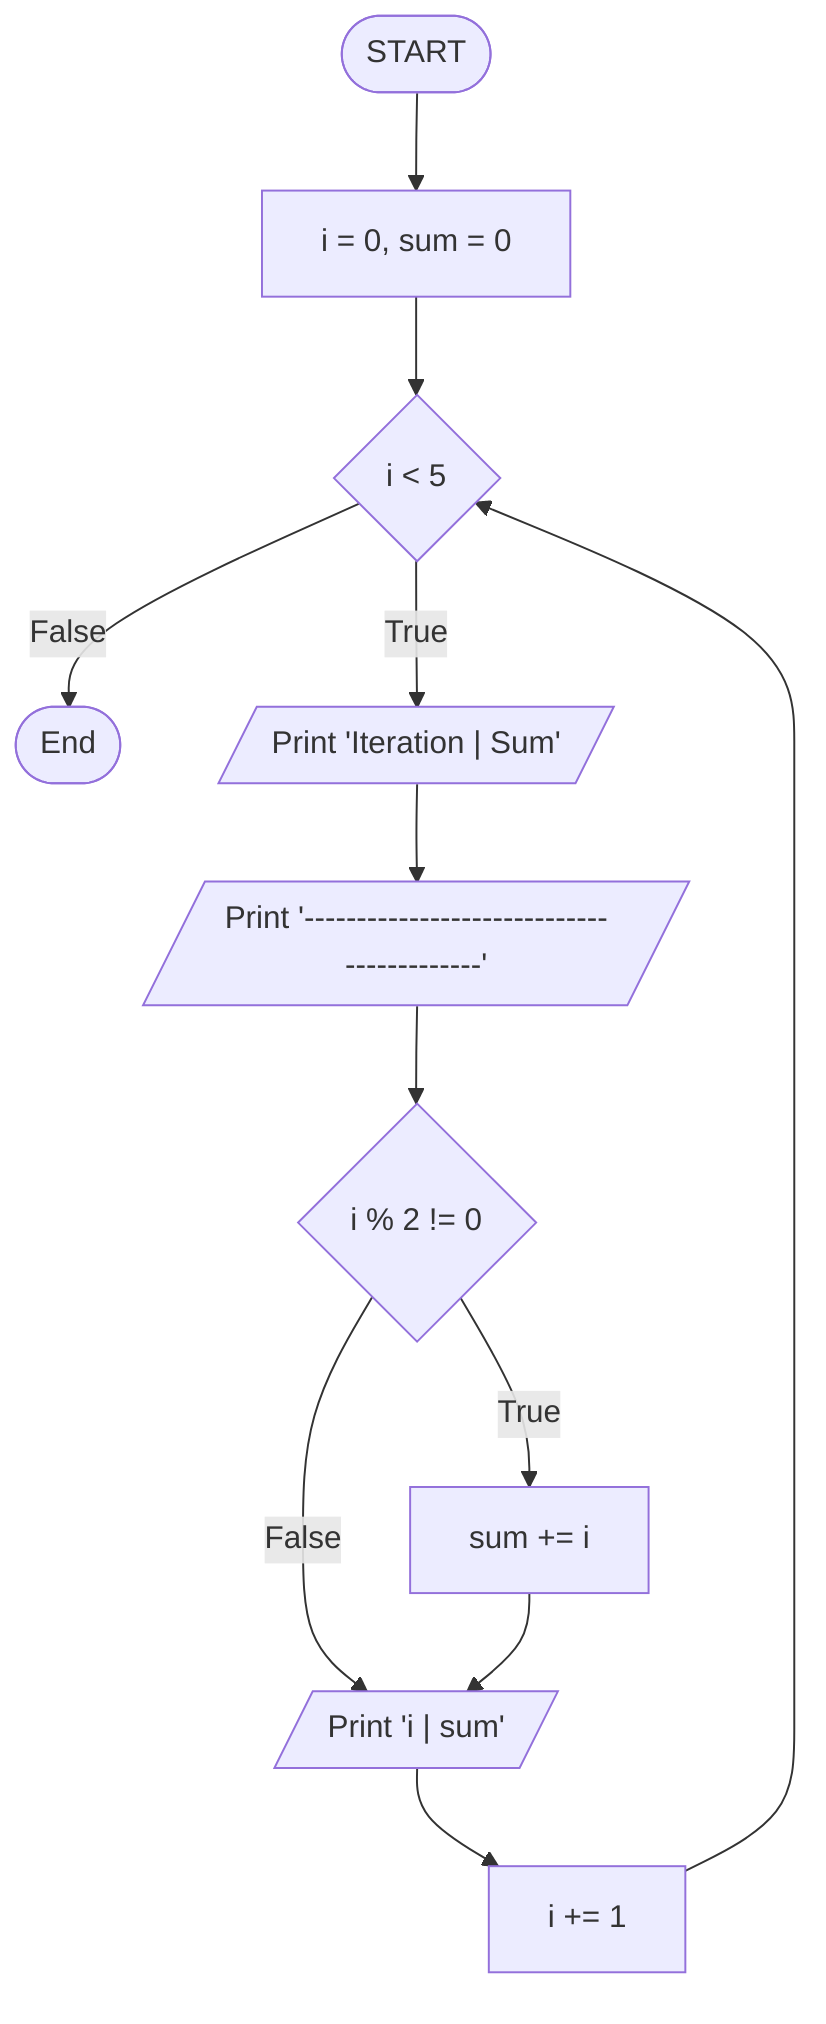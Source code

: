 flowchart TD
START([START]) -->
Assign[i = 0, sum = 0] -->
Loop{i < 5}
Loop -- False --> End(["End"])
Loop -- True -->
  PrintTableHeader[/"Print 'Iteration &vert; Sum'"/] -->
  PrintSeparator[/"Print '------------------------------------------'"/] -->
  CheckOdd{i % 2 != 0} -- False --> PrintValues
  CheckOdd -- True --> IncrementSum[sum += i] -->
  PrintValues[/"Print 'i &vert; sum'"/] -->
  Increment["i += 1"] --> Loop